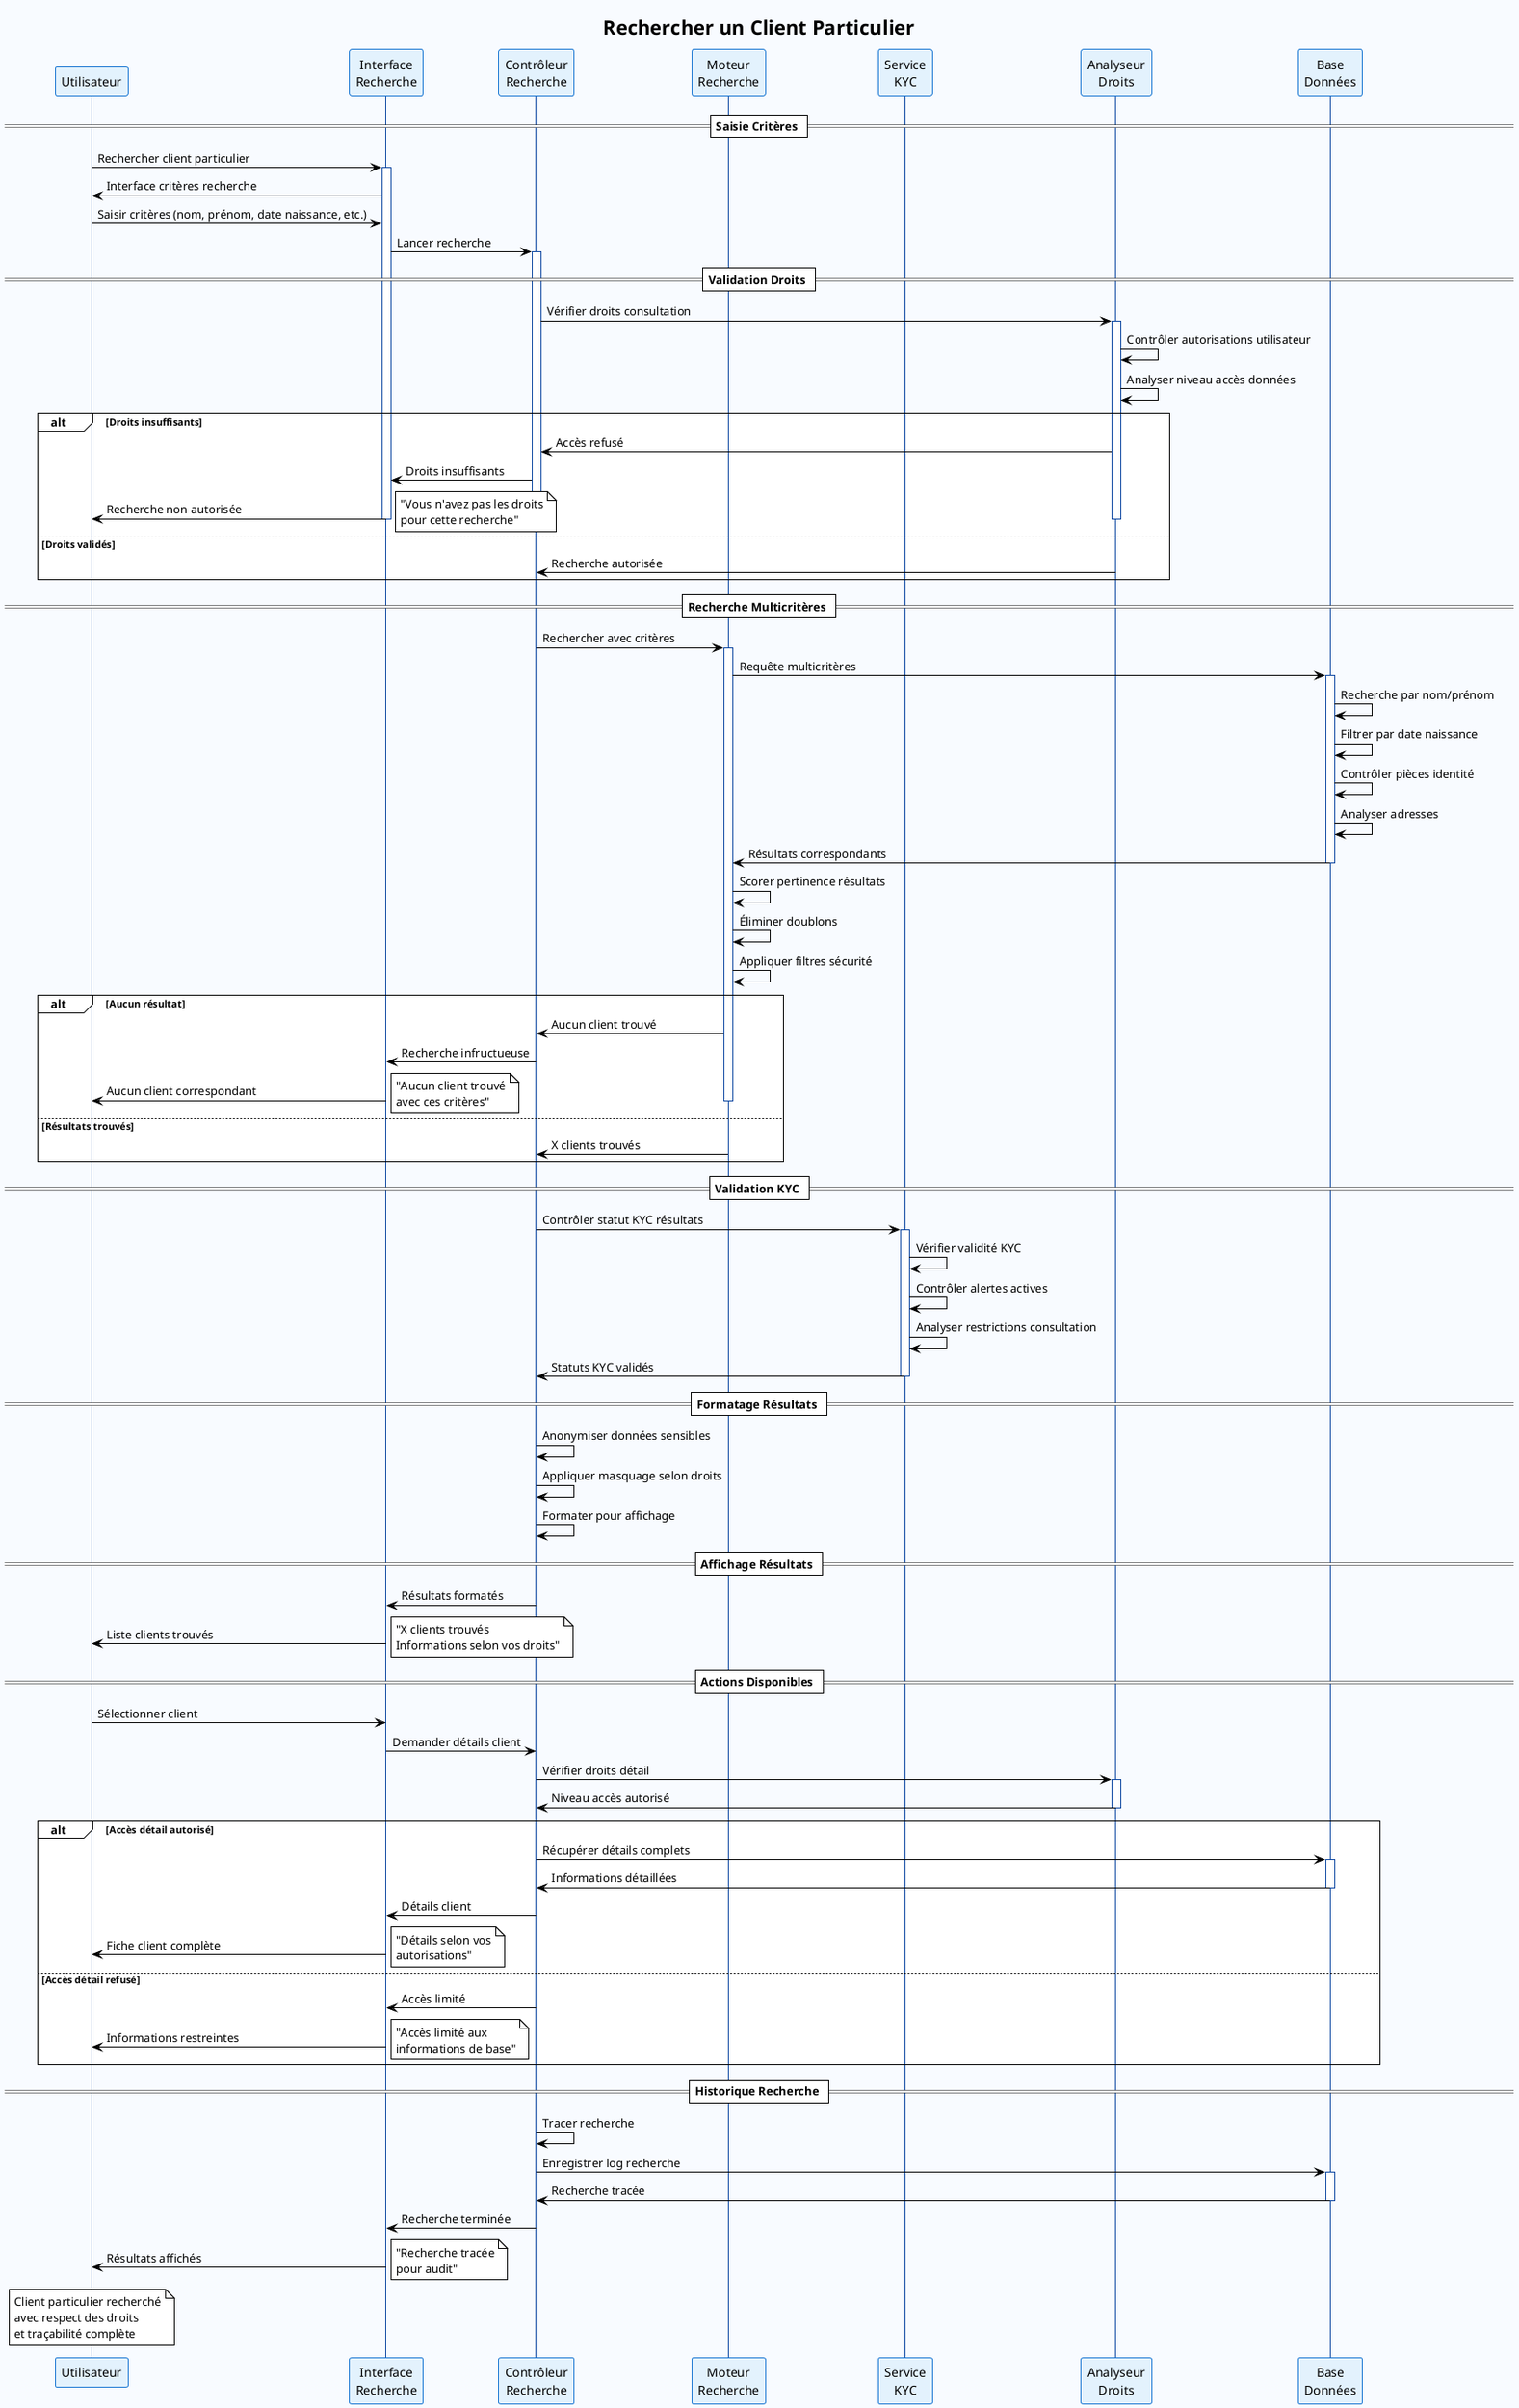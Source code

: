 @startuml Sequence_RechercherClientParticulier
!theme plain
skinparam backgroundColor #F8FBFF
skinparam sequence {
    ActorBorderColor #1976D2
    LifeLineBorderColor #0D47A1
    ParticipantBorderColor #1976D2
    ParticipantBackgroundColor #E3F2FD
    MessageTextSize 8
    NoteTextSize 7
}

title Rechercher un Client Particulier

participant "Utilisateur" as user
participant "Interface\nRecherche" as ui
participant "Contrôleur\nRecherche" as ctrl
participant "Moteur\nRecherche" as search
participant "Service\nKYC" as kyc
participant "Analyseur\nDroits" as rights
participant "Base\nDonnées" as bdd

== Saisie Critères ==
user -> ui : Rechercher client particulier
activate ui
ui -> user : Interface critères recherche
user -> ui : Saisir critères (nom, prénom, date naissance, etc.)
ui -> ctrl : Lancer recherche
activate ctrl

== Validation Droits ==
ctrl -> rights : Vérifier droits consultation
activate rights
rights -> rights : Contrôler autorisations utilisateur
rights -> rights : Analyser niveau accès données

alt Droits insuffisants
    rights -> ctrl : Accès refusé
    ctrl -> ui : Droits insuffisants
    ui -> user : Recherche non autorisée
    note right : "Vous n'avez pas les droits\npour cette recherche"
    deactivate rights
    deactivate ctrl
    deactivate ui
else Droits validés
    rights -> ctrl : Recherche autorisée
    deactivate rights
end

== Recherche Multicritères ==
ctrl -> search : Rechercher avec critères
activate search
search -> bdd : Requête multicritères
activate bdd
bdd -> bdd : Recherche par nom/prénom
bdd -> bdd : Filtrer par date naissance
bdd -> bdd : Contrôler pièces identité
bdd -> bdd : Analyser adresses
bdd -> search : Résultats correspondants
deactivate bdd

search -> search : Scorer pertinence résultats
search -> search : Éliminer doublons
search -> search : Appliquer filtres sécurité

alt Aucun résultat
    search -> ctrl : Aucun client trouvé
    ctrl -> ui : Recherche infructueuse
    ui -> user : Aucun client correspondant
    note right : "Aucun client trouvé\navec ces critères"
    deactivate search
else Résultats trouvés
    search -> ctrl : X clients trouvés
    deactivate search
end

== Validation KYC ==
ctrl -> kyc : Contrôler statut KYC résultats
activate kyc
kyc -> kyc : Vérifier validité KYC
kyc -> kyc : Contrôler alertes actives
kyc -> kyc : Analyser restrictions consultation

kyc -> ctrl : Statuts KYC validés
deactivate kyc

== Formatage Résultats ==
ctrl -> ctrl : Anonymiser données sensibles
ctrl -> ctrl : Appliquer masquage selon droits
ctrl -> ctrl : Formater pour affichage

== Affichage Résultats ==
ctrl -> ui : Résultats formatés
ui -> user : Liste clients trouvés
note right : "X clients trouvés\nInformations selon vos droits"

== Actions Disponibles ==
user -> ui : Sélectionner client
ui -> ctrl : Demander détails client
ctrl -> rights : Vérifier droits détail
activate rights
rights -> ctrl : Niveau accès autorisé
deactivate rights

alt Accès détail autorisé
    ctrl -> bdd : Récupérer détails complets
    activate bdd
    bdd -> ctrl : Informations détaillées
    deactivate bdd
    
    ctrl -> ui : Détails client
    ui -> user : Fiche client complète
    note right : "Détails selon vos\nautorisations"
else Accès détail refusé
    ctrl -> ui : Accès limité
    ui -> user : Informations restreintes
    note right : "Accès limité aux\ninformations de base"
end

== Historique Recherche ==
ctrl -> ctrl : Tracer recherche
ctrl -> bdd : Enregistrer log recherche
activate bdd
bdd -> ctrl : Recherche tracée
deactivate bdd

ctrl -> ui : Recherche terminée
ui -> user : Résultats affichés
note right : "Recherche tracée\npour audit"

deactivate ctrl
deactivate ui

note over user : Client particulier recherché\navec respect des droits\net traçabilité complète

@enduml

